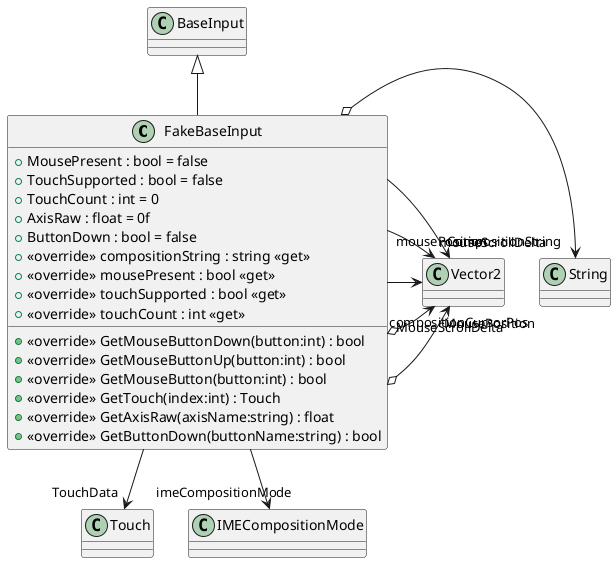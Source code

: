 @startuml
class FakeBaseInput {
    + MousePresent : bool = false
    + TouchSupported : bool = false
    + TouchCount : int = 0
    + AxisRaw : float = 0f
    + ButtonDown : bool = false
    + <<override>> compositionString : string <<get>>
    + <<override>> mousePresent : bool <<get>>
    + <<override>> GetMouseButtonDown(button:int) : bool
    + <<override>> GetMouseButtonUp(button:int) : bool
    + <<override>> GetMouseButton(button:int) : bool
    + <<override>> touchSupported : bool <<get>>
    + <<override>> touchCount : int <<get>>
    + <<override>> GetTouch(index:int) : Touch
    + <<override>> GetAxisRaw(axisName:string) : float
    + <<override>> GetButtonDown(buttonName:string) : bool
}
BaseInput <|-- FakeBaseInput
FakeBaseInput o-> "CompositionString" String
FakeBaseInput o-> "MousePosition" Vector2
FakeBaseInput o-> "MouseScrollDelta" Vector2
FakeBaseInput --> "TouchData" Touch
FakeBaseInput --> "imeCompositionMode" IMECompositionMode
FakeBaseInput --> "compositionCursorPos" Vector2
FakeBaseInput --> "mousePosition" Vector2
FakeBaseInput --> "mouseScrollDelta" Vector2
@enduml
